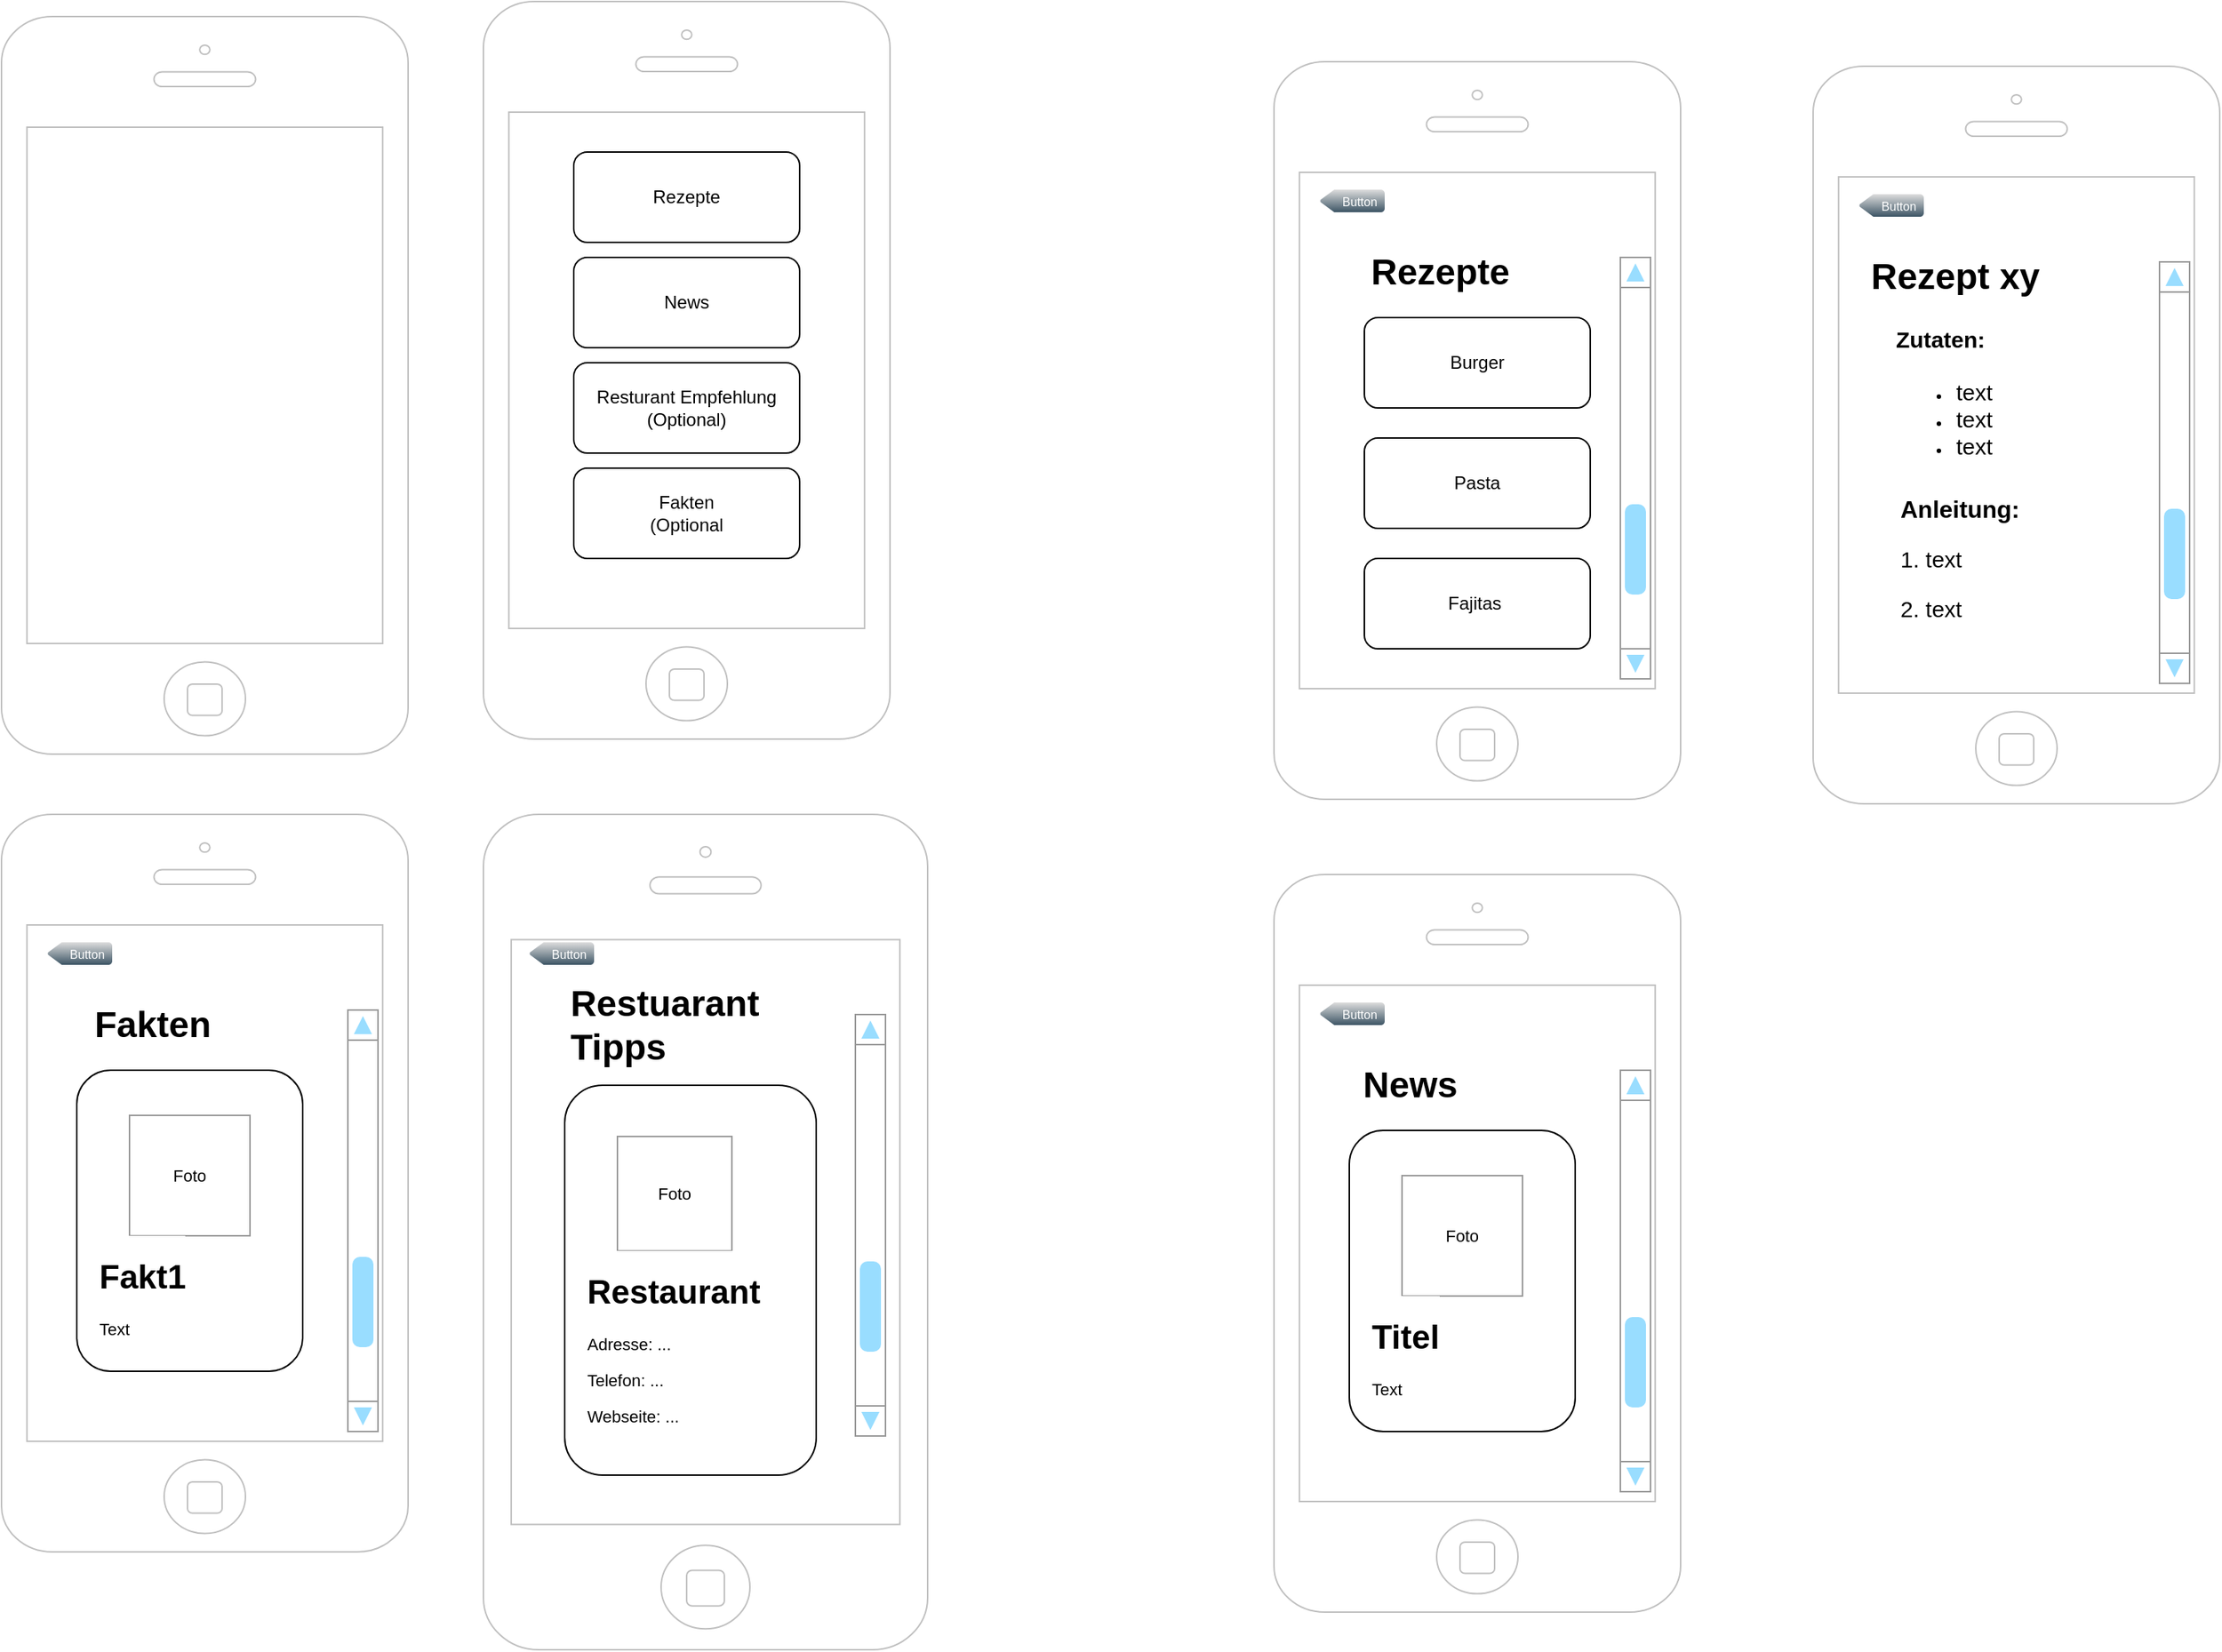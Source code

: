 <mxfile version="16.1.2" type="device"><diagram id="iL2ORo6g9EXBeduXCeGR" name="Seite-1"><mxGraphModel dx="2436" dy="531" grid="0" gridSize="10" guides="1" tooltips="1" connect="1" arrows="1" fold="1" page="1" pageScale="1" pageWidth="827" pageHeight="1169" math="0" shadow="0"><root><mxCell id="0"/><mxCell id="1" parent="0"/><mxCell id="EktekbglBcN2jTs8Nmmm-1" value="" style="html=1;verticalLabelPosition=bottom;labelBackgroundColor=#ffffff;verticalAlign=top;shadow=0;dashed=0;strokeWidth=1;shape=mxgraph.ios7.misc.iphone;strokeColor=#c0c0c0;" parent="1" vertex="1"><mxGeometry x="-1255" y="44" width="270" height="490" as="geometry"/></mxCell><mxCell id="EktekbglBcN2jTs8Nmmm-2" value="Rezepte" style="rounded=1;whiteSpace=wrap;html=1;" parent="1" vertex="1"><mxGeometry x="-1195" y="144" width="150" height="60" as="geometry"/></mxCell><mxCell id="EktekbglBcN2jTs8Nmmm-3" value="Resturant Empfehlung&lt;br&gt;(Optional)" style="rounded=1;whiteSpace=wrap;html=1;" parent="1" vertex="1"><mxGeometry x="-1195" y="284" width="150" height="60" as="geometry"/></mxCell><mxCell id="EktekbglBcN2jTs8Nmmm-4" value="News" style="rounded=1;whiteSpace=wrap;html=1;" parent="1" vertex="1"><mxGeometry x="-1195" y="214" width="150" height="60" as="geometry"/></mxCell><mxCell id="EktekbglBcN2jTs8Nmmm-5" value="Fakten&lt;br&gt;(Optional" style="rounded=1;whiteSpace=wrap;html=1;" parent="1" vertex="1"><mxGeometry x="-1195" y="354" width="150" height="60" as="geometry"/></mxCell><mxCell id="EktekbglBcN2jTs8Nmmm-8" value="" style="html=1;verticalLabelPosition=bottom;labelBackgroundColor=#ffffff;verticalAlign=top;shadow=0;dashed=0;strokeWidth=1;shape=mxgraph.ios7.misc.iphone;strokeColor=#c0c0c0;" parent="1" vertex="1"><mxGeometry x="-730" y="84" width="270" height="490" as="geometry"/></mxCell><mxCell id="EktekbglBcN2jTs8Nmmm-10" value="Burger" style="rounded=1;whiteSpace=wrap;html=1;" parent="1" vertex="1"><mxGeometry x="-670" y="254" width="150" height="60" as="geometry"/></mxCell><mxCell id="EktekbglBcN2jTs8Nmmm-11" value="Pasta" style="rounded=1;whiteSpace=wrap;html=1;" parent="1" vertex="1"><mxGeometry x="-670" y="334" width="150" height="60" as="geometry"/></mxCell><mxCell id="EktekbglBcN2jTs8Nmmm-12" value="Fajitas&amp;nbsp;" style="rounded=1;whiteSpace=wrap;html=1;" parent="1" vertex="1"><mxGeometry x="-670" y="414" width="150" height="60" as="geometry"/></mxCell><mxCell id="EktekbglBcN2jTs8Nmmm-14" value="Rezepte" style="text;strokeColor=none;fillColor=none;html=1;fontSize=24;fontStyle=1;verticalAlign=middle;align=center;" parent="1" vertex="1"><mxGeometry x="-670" y="204" width="100" height="40" as="geometry"/></mxCell><mxCell id="EktekbglBcN2jTs8Nmmm-18" value="Button" style="strokeWidth=1;html=1;shadow=0;dashed=0;shape=mxgraph.ios.iButtonBack;strokeColor=#444444;fontColor=#ffffff;buttonText=;fontSize=8;fillColor=#dddddd;fillColor2=#3D5565;spacingLeft=10;whiteSpace=wrap;align=center;sketch=0;" parent="1" vertex="1"><mxGeometry x="-700" y="169" width="43.5" height="15" as="geometry"/></mxCell><mxCell id="EktekbglBcN2jTs8Nmmm-20" value="" style="verticalLabelPosition=bottom;shadow=0;dashed=0;align=center;html=1;verticalAlign=top;strokeWidth=1;shape=mxgraph.mockup.navigation.scrollBar;strokeColor=#999999;barPos=20;fillColor2=#99ddff;strokeColor2=none;direction=north;" parent="1" vertex="1"><mxGeometry x="-500" y="214" width="20" height="280" as="geometry"/></mxCell><mxCell id="EktekbglBcN2jTs8Nmmm-21" value="" style="html=1;verticalLabelPosition=bottom;labelBackgroundColor=#ffffff;verticalAlign=top;shadow=0;dashed=0;strokeWidth=1;shape=mxgraph.ios7.misc.iphone;strokeColor=#c0c0c0;" parent="1" vertex="1"><mxGeometry x="-1255" y="584" width="295" height="555" as="geometry"/></mxCell><mxCell id="EktekbglBcN2jTs8Nmmm-25" value="Restuarant&lt;br&gt;&lt;div style=&quot;text-align: left&quot;&gt;&lt;span&gt;Tipps&lt;/span&gt;&lt;/div&gt;" style="text;strokeColor=none;fillColor=none;html=1;fontSize=24;fontStyle=1;verticalAlign=middle;align=center;" parent="1" vertex="1"><mxGeometry x="-1185" y="704" width="100" height="40" as="geometry"/></mxCell><mxCell id="EktekbglBcN2jTs8Nmmm-29" value="Button" style="strokeWidth=1;html=1;shadow=0;dashed=0;shape=mxgraph.ios.iButtonBack;strokeColor=#444444;fontColor=#ffffff;buttonText=;fontSize=8;fillColor=#dddddd;fillColor2=#3D5565;spacingLeft=10;whiteSpace=wrap;align=center;sketch=0;" parent="1" vertex="1"><mxGeometry x="-1225" y="669" width="43.5" height="15" as="geometry"/></mxCell><mxCell id="EktekbglBcN2jTs8Nmmm-30" value="" style="verticalLabelPosition=bottom;shadow=0;dashed=0;align=center;html=1;verticalAlign=top;strokeWidth=1;shape=mxgraph.mockup.navigation.scrollBar;strokeColor=#999999;barPos=20;fillColor2=#99ddff;strokeColor2=none;direction=north;" parent="1" vertex="1"><mxGeometry x="-1008" y="717" width="20" height="280" as="geometry"/></mxCell><mxCell id="EktekbglBcN2jTs8Nmmm-32" value="" style="html=1;verticalLabelPosition=bottom;labelBackgroundColor=#ffffff;verticalAlign=top;shadow=0;dashed=0;strokeWidth=1;shape=mxgraph.ios7.misc.iphone;strokeColor=#c0c0c0;" parent="1" vertex="1"><mxGeometry x="-730" y="624" width="270" height="490" as="geometry"/></mxCell><mxCell id="EktekbglBcN2jTs8Nmmm-35" value="News" style="text;strokeColor=none;fillColor=none;html=1;fontSize=24;fontStyle=1;verticalAlign=middle;align=center;" parent="1" vertex="1"><mxGeometry x="-690" y="744" width="100" height="40" as="geometry"/></mxCell><mxCell id="EktekbglBcN2jTs8Nmmm-39" value="Button" style="strokeWidth=1;html=1;shadow=0;dashed=0;shape=mxgraph.ios.iButtonBack;strokeColor=#444444;fontColor=#ffffff;buttonText=;fontSize=8;fillColor=#dddddd;fillColor2=#3D5565;spacingLeft=10;whiteSpace=wrap;align=center;sketch=0;" parent="1" vertex="1"><mxGeometry x="-700" y="709" width="43.5" height="15" as="geometry"/></mxCell><mxCell id="EktekbglBcN2jTs8Nmmm-40" value="" style="verticalLabelPosition=bottom;shadow=0;dashed=0;align=center;html=1;verticalAlign=top;strokeWidth=1;shape=mxgraph.mockup.navigation.scrollBar;strokeColor=#999999;barPos=20;fillColor2=#99ddff;strokeColor2=none;direction=north;" parent="1" vertex="1"><mxGeometry x="-500" y="754" width="20" height="280" as="geometry"/></mxCell><mxCell id="EktekbglBcN2jTs8Nmmm-41" value="" style="rounded=1;whiteSpace=wrap;html=1;" parent="1" vertex="1"><mxGeometry x="-680" y="794" width="150" height="200" as="geometry"/></mxCell><mxCell id="EktekbglBcN2jTs8Nmmm-42" value="Foto" style="whiteSpace=wrap;html=1;aspect=fixed;labelBackgroundColor=#FFFFFF;fontSize=11;fontColor=#000000;strokeColor=#999999;" parent="1" vertex="1"><mxGeometry x="-645" y="824" width="80" height="80" as="geometry"/></mxCell><mxCell id="EktekbglBcN2jTs8Nmmm-43" value="&lt;h1&gt;Titel&lt;/h1&gt;&lt;p&gt;Text&lt;/p&gt;" style="text;html=1;strokeColor=none;fillColor=none;spacing=5;spacingTop=-20;whiteSpace=wrap;overflow=hidden;rounded=0;labelBackgroundColor=#FFFFFF;fontSize=11;fontColor=#000000;" parent="1" vertex="1"><mxGeometry x="-670" y="914" width="130" height="70" as="geometry"/></mxCell><mxCell id="EktekbglBcN2jTs8Nmmm-44" value="" style="html=1;verticalLabelPosition=bottom;labelBackgroundColor=#ffffff;verticalAlign=top;shadow=0;dashed=0;strokeWidth=1;shape=mxgraph.ios7.misc.iphone;strokeColor=#c0c0c0;" parent="1" vertex="1"><mxGeometry x="-1575" y="584" width="270" height="490" as="geometry"/></mxCell><mxCell id="EktekbglBcN2jTs8Nmmm-45" value="Fakten" style="text;strokeColor=none;fillColor=none;html=1;fontSize=24;fontStyle=1;verticalAlign=middle;align=center;" parent="1" vertex="1"><mxGeometry x="-1525" y="704" width="100" height="40" as="geometry"/></mxCell><mxCell id="EktekbglBcN2jTs8Nmmm-49" value="Button" style="strokeWidth=1;html=1;shadow=0;dashed=0;shape=mxgraph.ios.iButtonBack;strokeColor=#444444;fontColor=#ffffff;buttonText=;fontSize=8;fillColor=#dddddd;fillColor2=#3D5565;spacingLeft=10;whiteSpace=wrap;align=center;sketch=0;" parent="1" vertex="1"><mxGeometry x="-1545" y="669" width="43.5" height="15" as="geometry"/></mxCell><mxCell id="EktekbglBcN2jTs8Nmmm-50" value="" style="verticalLabelPosition=bottom;shadow=0;dashed=0;align=center;html=1;verticalAlign=top;strokeWidth=1;shape=mxgraph.mockup.navigation.scrollBar;strokeColor=#999999;barPos=20;fillColor2=#99ddff;strokeColor2=none;direction=north;" parent="1" vertex="1"><mxGeometry x="-1345" y="714" width="20" height="280" as="geometry"/></mxCell><mxCell id="EktekbglBcN2jTs8Nmmm-51" value="" style="rounded=1;whiteSpace=wrap;html=1;" parent="1" vertex="1"><mxGeometry x="-1525" y="754" width="150" height="200" as="geometry"/></mxCell><mxCell id="EktekbglBcN2jTs8Nmmm-52" value="Foto" style="whiteSpace=wrap;html=1;aspect=fixed;labelBackgroundColor=#FFFFFF;fontSize=11;fontColor=#000000;strokeColor=#999999;" parent="1" vertex="1"><mxGeometry x="-1490" y="784" width="80" height="80" as="geometry"/></mxCell><mxCell id="EktekbglBcN2jTs8Nmmm-53" value="&lt;h1&gt;Fakt1&lt;/h1&gt;&lt;p&gt;Text&lt;/p&gt;" style="text;html=1;strokeColor=none;fillColor=none;spacing=5;spacingTop=-20;whiteSpace=wrap;overflow=hidden;rounded=0;labelBackgroundColor=#FFFFFF;fontSize=11;fontColor=#000000;" parent="1" vertex="1"><mxGeometry x="-1515" y="874" width="130" height="70" as="geometry"/></mxCell><mxCell id="EktekbglBcN2jTs8Nmmm-54" value="" style="html=1;verticalLabelPosition=bottom;labelBackgroundColor=#ffffff;verticalAlign=top;shadow=0;dashed=0;strokeWidth=1;shape=mxgraph.ios7.misc.iphone;strokeColor=#c0c0c0;" parent="1" vertex="1"><mxGeometry x="-1575" y="54" width="270" height="490" as="geometry"/></mxCell><mxCell id="EktekbglBcN2jTs8Nmmm-60" value="" style="shape=image;verticalLabelPosition=bottom;labelBackgroundColor=default;verticalAlign=top;aspect=fixed;imageAspect=0;image=https://gausterer69.at/wp-content/uploads/Glutenfrei-Vegan-768x434.png;" parent="1" vertex="1"><mxGeometry x="-1535" y="246.57" width="190" height="107.43" as="geometry"/></mxCell><mxCell id="EktekbglBcN2jTs8Nmmm-61" value="" style="html=1;verticalLabelPosition=bottom;labelBackgroundColor=#ffffff;verticalAlign=top;shadow=0;dashed=0;strokeWidth=1;shape=mxgraph.ios7.misc.iphone;strokeColor=#c0c0c0;" parent="1" vertex="1"><mxGeometry x="-372" y="87" width="270" height="490" as="geometry"/></mxCell><mxCell id="EktekbglBcN2jTs8Nmmm-65" value="Rezept xy" style="text;strokeColor=none;fillColor=none;html=1;fontSize=24;fontStyle=1;verticalAlign=middle;align=center;" parent="1" vertex="1"><mxGeometry x="-328" y="206.57" width="100" height="40" as="geometry"/></mxCell><mxCell id="EktekbglBcN2jTs8Nmmm-69" value="Button" style="strokeWidth=1;html=1;shadow=0;dashed=0;shape=mxgraph.ios.iButtonBack;strokeColor=#444444;fontColor=#ffffff;buttonText=;fontSize=8;fillColor=#dddddd;fillColor2=#3D5565;spacingLeft=10;whiteSpace=wrap;align=center;sketch=0;" parent="1" vertex="1"><mxGeometry x="-342" y="172" width="43.5" height="15" as="geometry"/></mxCell><mxCell id="EktekbglBcN2jTs8Nmmm-70" value="" style="verticalLabelPosition=bottom;shadow=0;dashed=0;align=center;html=1;verticalAlign=top;strokeWidth=1;shape=mxgraph.mockup.navigation.scrollBar;strokeColor=#999999;barPos=20;fillColor2=#99ddff;strokeColor2=none;direction=north;" parent="1" vertex="1"><mxGeometry x="-142" y="217" width="20" height="280" as="geometry"/></mxCell><mxCell id="EktekbglBcN2jTs8Nmmm-71" value="&lt;h1&gt;&lt;font style=&quot;font-size: 15px&quot;&gt;Zutaten:&lt;/font&gt;&lt;/h1&gt;&lt;div&gt;&lt;ul&gt;&lt;li&gt;&lt;font style=&quot;font-size: 15px&quot;&gt;text&lt;/font&gt;&lt;/li&gt;&lt;li&gt;&lt;font style=&quot;font-size: 15px&quot;&gt;text&lt;/font&gt;&lt;/li&gt;&lt;li&gt;&lt;font style=&quot;font-size: 15px&quot;&gt;text&lt;/font&gt;&lt;/li&gt;&lt;/ul&gt;&lt;/div&gt;" style="text;html=1;strokeColor=none;fillColor=none;spacing=5;spacingTop=-20;whiteSpace=wrap;overflow=hidden;rounded=0;labelBackgroundColor=#FFFFFF;fontSize=11;fontColor=#000000;" parent="1" vertex="1"><mxGeometry x="-322" y="249" width="157" height="105" as="geometry"/></mxCell><mxCell id="EktekbglBcN2jTs8Nmmm-72" value="&lt;h1 style=&quot;font-size: 16px&quot;&gt;Anleitung:&lt;/h1&gt;&lt;p&gt;1. text&lt;/p&gt;&lt;p&gt;2. text&lt;/p&gt;" style="text;html=1;strokeColor=none;fillColor=none;spacing=5;spacingTop=-20;whiteSpace=wrap;overflow=hidden;rounded=0;labelBackgroundColor=#FFFFFF;fontSize=15;fontColor=#000000;" parent="1" vertex="1"><mxGeometry x="-319" y="371" width="149" height="120" as="geometry"/></mxCell><mxCell id="S4NMa-DdylpoLYhRX-Hx-1" value="" style="rounded=1;whiteSpace=wrap;html=1;" parent="1" vertex="1"><mxGeometry x="-1201" y="764" width="167" height="259" as="geometry"/></mxCell><mxCell id="S4NMa-DdylpoLYhRX-Hx-2" value="Foto" style="whiteSpace=wrap;html=1;aspect=fixed;labelBackgroundColor=#FFFFFF;fontSize=11;fontColor=#000000;strokeColor=#999999;" parent="1" vertex="1"><mxGeometry x="-1166" y="798" width="76" height="76" as="geometry"/></mxCell><mxCell id="S4NMa-DdylpoLYhRX-Hx-3" value="&lt;h1&gt;Restaurant&lt;/h1&gt;&lt;p&gt;Adresse: ...&lt;/p&gt;&lt;p&gt;Telefon: ...&lt;/p&gt;&lt;p&gt;Webseite: ...&lt;/p&gt;" style="text;html=1;strokeColor=none;fillColor=none;spacing=5;spacingTop=-20;whiteSpace=wrap;overflow=hidden;rounded=0;labelBackgroundColor=#FFFFFF;fontSize=11;fontColor=#000000;" parent="1" vertex="1"><mxGeometry x="-1191" y="884" width="135" height="117" as="geometry"/></mxCell></root></mxGraphModel></diagram></mxfile>